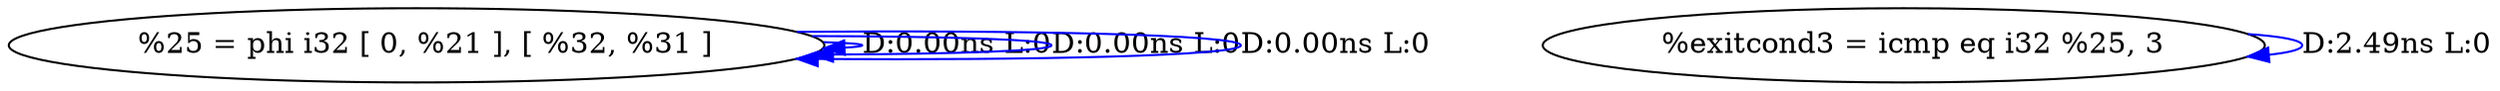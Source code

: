digraph {
Node0x4100bb0[label="  %25 = phi i32 [ 0, %21 ], [ %32, %31 ]"];
Node0x4100bb0 -> Node0x4100bb0[label="D:0.00ns L:0",color=blue];
Node0x4100bb0 -> Node0x4100bb0[label="D:0.00ns L:0",color=blue];
Node0x4100bb0 -> Node0x4100bb0[label="D:0.00ns L:0",color=blue];
Node0x4100c90[label="  %exitcond3 = icmp eq i32 %25, 3"];
Node0x4100c90 -> Node0x4100c90[label="D:2.49ns L:0",color=blue];
}
